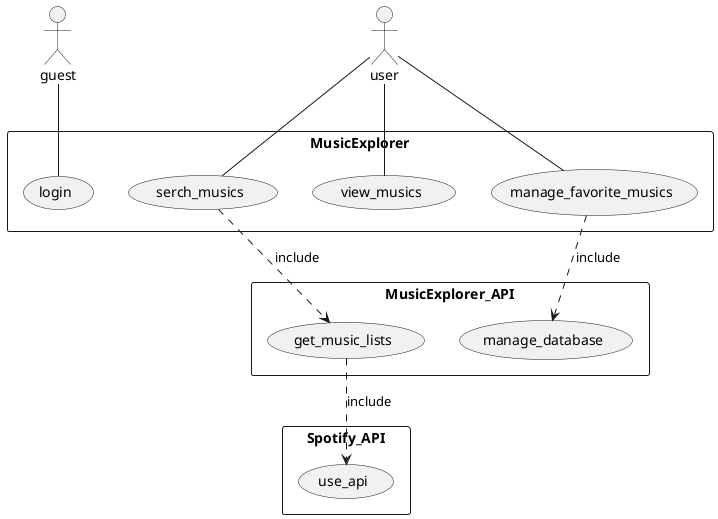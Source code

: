 @startuml musicexplorer_usecase_diagram
' left to right direction

actor guest
actor user

rectangle MusicExplorer{
    guest -- (login)
    user -- (serch_musics)
    user -- (view_musics)
    user -- (manage_favorite_musics)
}

rectangle MusicExplorer_API{
    (serch_musics) ..> (get_music_lists):include
    (manage_favorite_musics) ..> (manage_database):include
}

rectangle Spotify_API{
    (get_music_lists) ..> (use_api):include
}

' user --> (Use MusicExplorer)
' (Use MusicExplorer) <.. (Serch Music):<<include>>
' (Use MusicExplorer) <.. (Register Favorite Music):<<include>>
' (Serch Music) <.. (Provide MusicList):<<include>>
' (Register Favorite Music) <.. (Provide ):<<include>>

@enduml